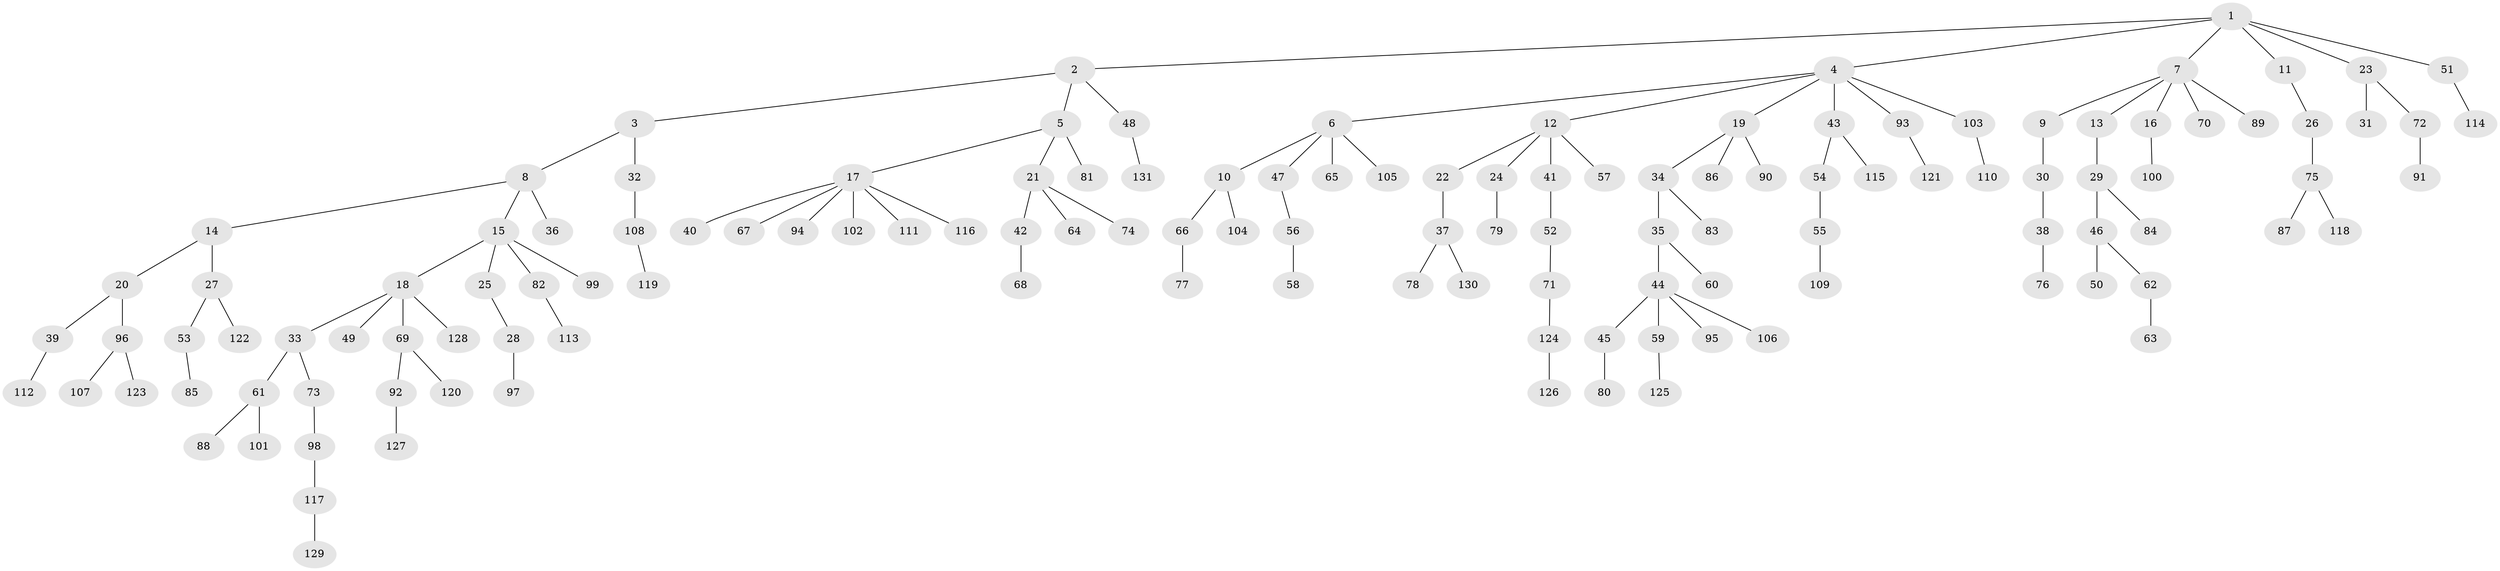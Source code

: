 // Generated by graph-tools (version 1.1) at 2025/53/03/09/25 04:53:03]
// undirected, 131 vertices, 130 edges
graph export_dot {
graph [start="1"]
  node [color=gray90,style=filled];
  1;
  2;
  3;
  4;
  5;
  6;
  7;
  8;
  9;
  10;
  11;
  12;
  13;
  14;
  15;
  16;
  17;
  18;
  19;
  20;
  21;
  22;
  23;
  24;
  25;
  26;
  27;
  28;
  29;
  30;
  31;
  32;
  33;
  34;
  35;
  36;
  37;
  38;
  39;
  40;
  41;
  42;
  43;
  44;
  45;
  46;
  47;
  48;
  49;
  50;
  51;
  52;
  53;
  54;
  55;
  56;
  57;
  58;
  59;
  60;
  61;
  62;
  63;
  64;
  65;
  66;
  67;
  68;
  69;
  70;
  71;
  72;
  73;
  74;
  75;
  76;
  77;
  78;
  79;
  80;
  81;
  82;
  83;
  84;
  85;
  86;
  87;
  88;
  89;
  90;
  91;
  92;
  93;
  94;
  95;
  96;
  97;
  98;
  99;
  100;
  101;
  102;
  103;
  104;
  105;
  106;
  107;
  108;
  109;
  110;
  111;
  112;
  113;
  114;
  115;
  116;
  117;
  118;
  119;
  120;
  121;
  122;
  123;
  124;
  125;
  126;
  127;
  128;
  129;
  130;
  131;
  1 -- 2;
  1 -- 4;
  1 -- 7;
  1 -- 11;
  1 -- 23;
  1 -- 51;
  2 -- 3;
  2 -- 5;
  2 -- 48;
  3 -- 8;
  3 -- 32;
  4 -- 6;
  4 -- 12;
  4 -- 19;
  4 -- 43;
  4 -- 93;
  4 -- 103;
  5 -- 17;
  5 -- 21;
  5 -- 81;
  6 -- 10;
  6 -- 47;
  6 -- 65;
  6 -- 105;
  7 -- 9;
  7 -- 13;
  7 -- 16;
  7 -- 70;
  7 -- 89;
  8 -- 14;
  8 -- 15;
  8 -- 36;
  9 -- 30;
  10 -- 66;
  10 -- 104;
  11 -- 26;
  12 -- 22;
  12 -- 24;
  12 -- 41;
  12 -- 57;
  13 -- 29;
  14 -- 20;
  14 -- 27;
  15 -- 18;
  15 -- 25;
  15 -- 82;
  15 -- 99;
  16 -- 100;
  17 -- 40;
  17 -- 67;
  17 -- 94;
  17 -- 102;
  17 -- 111;
  17 -- 116;
  18 -- 33;
  18 -- 49;
  18 -- 69;
  18 -- 128;
  19 -- 34;
  19 -- 86;
  19 -- 90;
  20 -- 39;
  20 -- 96;
  21 -- 42;
  21 -- 64;
  21 -- 74;
  22 -- 37;
  23 -- 31;
  23 -- 72;
  24 -- 79;
  25 -- 28;
  26 -- 75;
  27 -- 53;
  27 -- 122;
  28 -- 97;
  29 -- 46;
  29 -- 84;
  30 -- 38;
  32 -- 108;
  33 -- 61;
  33 -- 73;
  34 -- 35;
  34 -- 83;
  35 -- 44;
  35 -- 60;
  37 -- 78;
  37 -- 130;
  38 -- 76;
  39 -- 112;
  41 -- 52;
  42 -- 68;
  43 -- 54;
  43 -- 115;
  44 -- 45;
  44 -- 59;
  44 -- 95;
  44 -- 106;
  45 -- 80;
  46 -- 50;
  46 -- 62;
  47 -- 56;
  48 -- 131;
  51 -- 114;
  52 -- 71;
  53 -- 85;
  54 -- 55;
  55 -- 109;
  56 -- 58;
  59 -- 125;
  61 -- 88;
  61 -- 101;
  62 -- 63;
  66 -- 77;
  69 -- 92;
  69 -- 120;
  71 -- 124;
  72 -- 91;
  73 -- 98;
  75 -- 87;
  75 -- 118;
  82 -- 113;
  92 -- 127;
  93 -- 121;
  96 -- 107;
  96 -- 123;
  98 -- 117;
  103 -- 110;
  108 -- 119;
  117 -- 129;
  124 -- 126;
}
